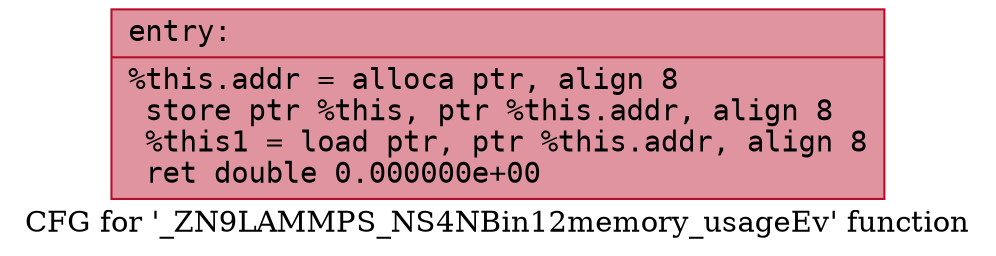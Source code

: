 digraph "CFG for '_ZN9LAMMPS_NS4NBin12memory_usageEv' function" {
	label="CFG for '_ZN9LAMMPS_NS4NBin12memory_usageEv' function";

	Node0x55878bc4f650 [shape=record,color="#b70d28ff", style=filled, fillcolor="#b70d2870" fontname="Courier",label="{entry:\l|  %this.addr = alloca ptr, align 8\l  store ptr %this, ptr %this.addr, align 8\l  %this1 = load ptr, ptr %this.addr, align 8\l  ret double 0.000000e+00\l}"];
}
